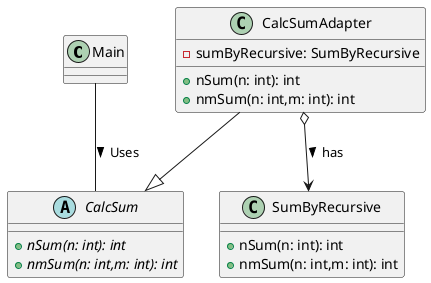 @startuml adapter
class Main
abstract class CalcSum{
    + {abstract} nSum(n: int): int
    + {abstract} nmSum(n: int,m: int): int
}
class CalcSumAdapter{
    - sumByRecursive: SumByRecursive
    + nSum(n: int): int
    + nmSum(n: int,m: int): int
}
class SumByRecursive{
    + nSum(n: int): int
    + nmSum(n: int,m: int): int
}
Main -- CalcSum : Uses >
CalcSumAdapter--|>CalcSum
CalcSumAdapter o--> SumByRecursive : has >
@enduml
